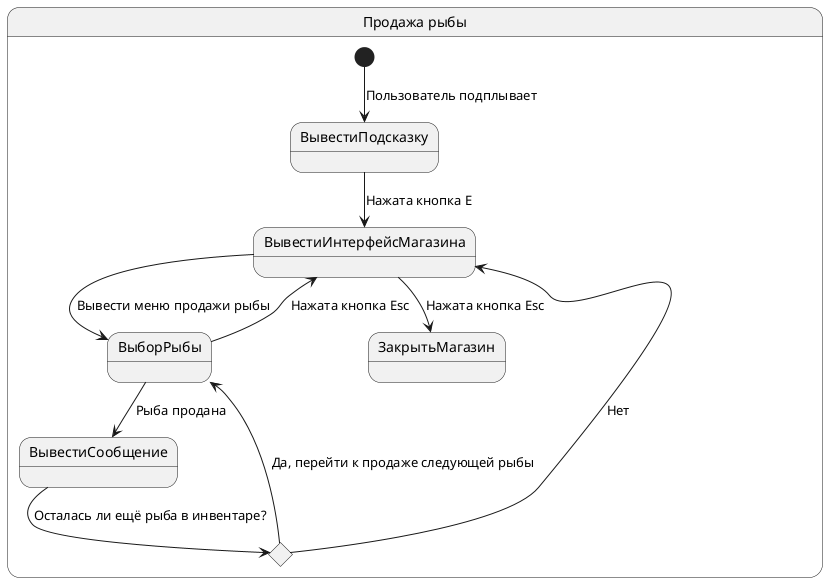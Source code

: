 @startuml
state "Продажа рыбы" as ПродажаРыбы {
  [*] --> ВывестиПодсказку : Пользователь подплывает
  ВывестиПодсказку --> ВывестиИнтерфейсМагазина : Нажата кнопка E
  ВывестиИнтерфейсМагазина --> ВыборРыбы : Вывести меню продажи рыбы
  state choise1 <<choice>>
  state ВыборРыбы
  ВыборРыбы --> ВывестиИнтерфейсМагазина : Нажата кнопка Esc
  ВыборРыбы --> ВывестиСообщение : Рыба продана

  ВывестиСообщение --> choise1 : Осталась ли ещё рыба в инвентаре?
  choise1 --> ВыборРыбы : Да, перейти к продаже следующей рыбы
  choise1 --> ВывестиИнтерфейсМагазина : Нет
  ВывестиИнтерфейсМагазина --> ЗакрытьМагазин : Нажата кнопка Esc
}
@enduml